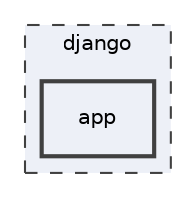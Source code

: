 digraph "django/app"
{
 // LATEX_PDF_SIZE
  edge [fontname="Helvetica",fontsize="10",labelfontname="Helvetica",labelfontsize="10"];
  node [fontname="Helvetica",fontsize="10",shape=record];
  compound=true
  subgraph clusterdir_21c50af3483557326bdb0a6411c95011 {
    graph [ bgcolor="#edf0f7", pencolor="grey25", style="filled,dashed,", label="django", fontname="Helvetica", fontsize="10", URL="dir_21c50af3483557326bdb0a6411c95011.html"]
  dir_f3e6a98a0a98a0f662497c47f02d7363 [shape=box, label="app", style="filled,bold,", fillcolor="#edf0f7", color="grey25", URL="dir_f3e6a98a0a98a0f662497c47f02d7363.html"];
  }
}
